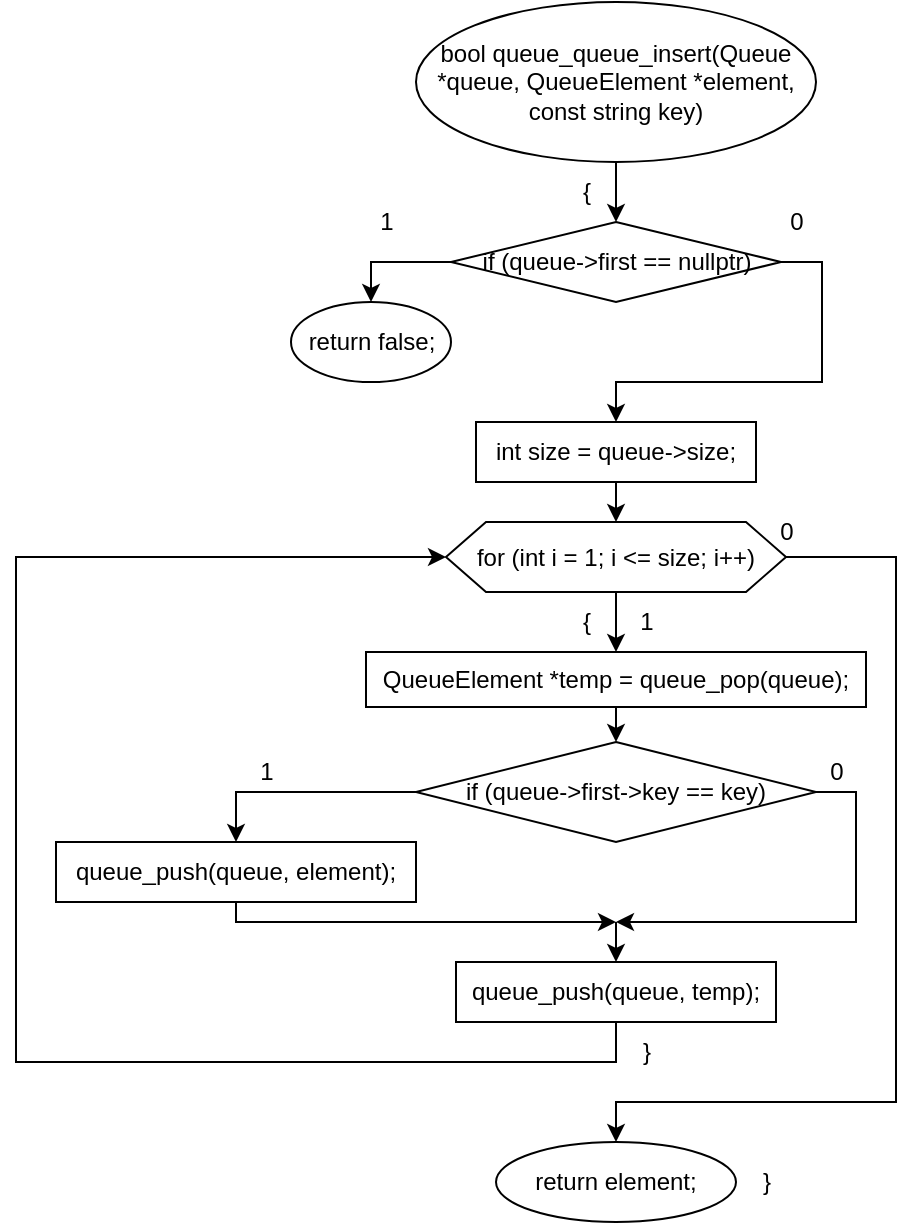 <mxfile version="20.8.16" type="device"><diagram name="Страница 1" id="aiGx9wwp8qUEFD3jTH8u"><mxGraphModel dx="1050" dy="629" grid="1" gridSize="10" guides="1" tooltips="1" connect="1" arrows="1" fold="1" page="1" pageScale="1" pageWidth="827" pageHeight="1169" math="0" shadow="0"><root><mxCell id="0"/><mxCell id="1" parent="0"/><mxCell id="v1LqQUQZn6bgv71VSz7y-2" style="edgeStyle=orthogonalEdgeStyle;rounded=0;orthogonalLoop=1;jettySize=auto;html=1;exitX=0.5;exitY=1;exitDx=0;exitDy=0;entryX=0.5;entryY=0;entryDx=0;entryDy=0;" edge="1" parent="1" source="R0GeGmpCyan6Jkqj-YRl-1" target="v1LqQUQZn6bgv71VSz7y-1"><mxGeometry relative="1" as="geometry"/></mxCell><mxCell id="R0GeGmpCyan6Jkqj-YRl-1" value="bool queue_queue_insert(Queue *queue, QueueElement *element, const string key)" style="ellipse;whiteSpace=wrap;html=1;" parent="1" vertex="1"><mxGeometry x="320" y="40" width="200" height="80" as="geometry"/></mxCell><mxCell id="v1LqQUQZn6bgv71VSz7y-7" style="edgeStyle=orthogonalEdgeStyle;rounded=0;orthogonalLoop=1;jettySize=auto;html=1;exitX=0.5;exitY=1;exitDx=0;exitDy=0;entryX=0.5;entryY=0;entryDx=0;entryDy=0;" edge="1" parent="1" source="R0GeGmpCyan6Jkqj-YRl-2" target="R0GeGmpCyan6Jkqj-YRl-7"><mxGeometry relative="1" as="geometry"/></mxCell><mxCell id="R0GeGmpCyan6Jkqj-YRl-2" value="int size = queue-&amp;gt;size;" style="whiteSpace=wrap;html=1;" parent="1" vertex="1"><mxGeometry x="350" y="250" width="140" height="30" as="geometry"/></mxCell><mxCell id="v1LqQUQZn6bgv71VSz7y-10" value="" style="edgeStyle=orthogonalEdgeStyle;rounded=0;orthogonalLoop=1;jettySize=auto;html=1;" edge="1" parent="1" source="R0GeGmpCyan6Jkqj-YRl-7" target="v1LqQUQZn6bgv71VSz7y-9"><mxGeometry relative="1" as="geometry"/></mxCell><mxCell id="v1LqQUQZn6bgv71VSz7y-25" style="edgeStyle=orthogonalEdgeStyle;rounded=0;orthogonalLoop=1;jettySize=auto;html=1;exitX=1;exitY=0.5;exitDx=0;exitDy=0;entryX=0.5;entryY=0;entryDx=0;entryDy=0;" edge="1" parent="1" source="R0GeGmpCyan6Jkqj-YRl-7" target="R0GeGmpCyan6Jkqj-YRl-21"><mxGeometry relative="1" as="geometry"><Array as="points"><mxPoint x="560" y="318"/><mxPoint x="560" y="590"/><mxPoint x="420" y="590"/></Array></mxGeometry></mxCell><mxCell id="R0GeGmpCyan6Jkqj-YRl-7" value="for (int i = 1; i &amp;lt;= size; i++)" style="shape=hexagon;perimeter=hexagonPerimeter2;whiteSpace=wrap;html=1;fixedSize=1;" parent="1" vertex="1"><mxGeometry x="335" y="300" width="170" height="35" as="geometry"/></mxCell><mxCell id="R0GeGmpCyan6Jkqj-YRl-21" value="return element;" style="ellipse;whiteSpace=wrap;html=1;" parent="1" vertex="1"><mxGeometry x="360" y="610" width="120" height="40" as="geometry"/></mxCell><mxCell id="v1LqQUQZn6bgv71VSz7y-5" style="edgeStyle=orthogonalEdgeStyle;rounded=0;orthogonalLoop=1;jettySize=auto;html=1;exitX=0;exitY=0.5;exitDx=0;exitDy=0;entryX=0.5;entryY=0;entryDx=0;entryDy=0;" edge="1" parent="1" source="v1LqQUQZn6bgv71VSz7y-1" target="v1LqQUQZn6bgv71VSz7y-4"><mxGeometry relative="1" as="geometry"/></mxCell><mxCell id="v1LqQUQZn6bgv71VSz7y-8" style="edgeStyle=orthogonalEdgeStyle;rounded=0;orthogonalLoop=1;jettySize=auto;html=1;exitX=1;exitY=0.5;exitDx=0;exitDy=0;entryX=0.5;entryY=0;entryDx=0;entryDy=0;" edge="1" parent="1" source="v1LqQUQZn6bgv71VSz7y-1" target="R0GeGmpCyan6Jkqj-YRl-2"><mxGeometry relative="1" as="geometry"><Array as="points"><mxPoint x="523" y="170"/><mxPoint x="523" y="230"/><mxPoint x="420" y="230"/></Array></mxGeometry></mxCell><mxCell id="v1LqQUQZn6bgv71VSz7y-1" value="if (queue-&amp;gt;first == nullptr)" style="rhombus;whiteSpace=wrap;html=1;" vertex="1" parent="1"><mxGeometry x="337.5" y="150" width="165" height="40" as="geometry"/></mxCell><mxCell id="v1LqQUQZn6bgv71VSz7y-3" value="{" style="text;html=1;align=center;verticalAlign=middle;resizable=0;points=[];autosize=1;strokeColor=none;fillColor=none;" vertex="1" parent="1"><mxGeometry x="390" y="120" width="30" height="30" as="geometry"/></mxCell><mxCell id="v1LqQUQZn6bgv71VSz7y-4" value="return false;" style="ellipse;whiteSpace=wrap;html=1;" vertex="1" parent="1"><mxGeometry x="257.5" y="190" width="80" height="40" as="geometry"/></mxCell><mxCell id="v1LqQUQZn6bgv71VSz7y-6" value="1" style="text;html=1;align=center;verticalAlign=middle;resizable=0;points=[];autosize=1;strokeColor=none;fillColor=none;" vertex="1" parent="1"><mxGeometry x="290" y="135" width="30" height="30" as="geometry"/></mxCell><mxCell id="v1LqQUQZn6bgv71VSz7y-14" style="edgeStyle=orthogonalEdgeStyle;rounded=0;orthogonalLoop=1;jettySize=auto;html=1;exitX=0.5;exitY=1;exitDx=0;exitDy=0;entryX=0.5;entryY=0;entryDx=0;entryDy=0;" edge="1" parent="1" source="v1LqQUQZn6bgv71VSz7y-9" target="v1LqQUQZn6bgv71VSz7y-13"><mxGeometry relative="1" as="geometry"/></mxCell><mxCell id="v1LqQUQZn6bgv71VSz7y-9" value="QueueElement *temp = queue_pop(queue);" style="whiteSpace=wrap;html=1;" vertex="1" parent="1"><mxGeometry x="295" y="365" width="250" height="27.5" as="geometry"/></mxCell><mxCell id="v1LqQUQZn6bgv71VSz7y-11" value="{" style="text;html=1;align=center;verticalAlign=middle;resizable=0;points=[];autosize=1;strokeColor=none;fillColor=none;" vertex="1" parent="1"><mxGeometry x="390" y="335" width="30" height="30" as="geometry"/></mxCell><mxCell id="v1LqQUQZn6bgv71VSz7y-12" value="1" style="text;html=1;align=center;verticalAlign=middle;resizable=0;points=[];autosize=1;strokeColor=none;fillColor=none;" vertex="1" parent="1"><mxGeometry x="420" y="335" width="30" height="30" as="geometry"/></mxCell><mxCell id="v1LqQUQZn6bgv71VSz7y-16" style="edgeStyle=orthogonalEdgeStyle;rounded=0;orthogonalLoop=1;jettySize=auto;html=1;exitX=0;exitY=0.5;exitDx=0;exitDy=0;entryX=0.5;entryY=0;entryDx=0;entryDy=0;" edge="1" parent="1" source="v1LqQUQZn6bgv71VSz7y-13" target="v1LqQUQZn6bgv71VSz7y-15"><mxGeometry relative="1" as="geometry"/></mxCell><mxCell id="v1LqQUQZn6bgv71VSz7y-18" style="edgeStyle=orthogonalEdgeStyle;rounded=0;orthogonalLoop=1;jettySize=auto;html=1;exitX=1;exitY=0.5;exitDx=0;exitDy=0;" edge="1" parent="1" source="v1LqQUQZn6bgv71VSz7y-13"><mxGeometry relative="1" as="geometry"><mxPoint x="420" y="500" as="targetPoint"/><Array as="points"><mxPoint x="540" y="435"/><mxPoint x="540" y="500"/></Array></mxGeometry></mxCell><mxCell id="v1LqQUQZn6bgv71VSz7y-13" value="if (queue-&amp;gt;first-&amp;gt;key == key)" style="rhombus;whiteSpace=wrap;html=1;" vertex="1" parent="1"><mxGeometry x="320" y="410" width="200" height="50" as="geometry"/></mxCell><mxCell id="v1LqQUQZn6bgv71VSz7y-17" style="edgeStyle=orthogonalEdgeStyle;rounded=0;orthogonalLoop=1;jettySize=auto;html=1;exitX=0.5;exitY=1;exitDx=0;exitDy=0;" edge="1" parent="1" source="v1LqQUQZn6bgv71VSz7y-15"><mxGeometry relative="1" as="geometry"><mxPoint x="420" y="500" as="targetPoint"/><Array as="points"><mxPoint x="230" y="500"/></Array></mxGeometry></mxCell><mxCell id="v1LqQUQZn6bgv71VSz7y-15" value="queue_push(queue, element);" style="whiteSpace=wrap;html=1;" vertex="1" parent="1"><mxGeometry x="140" y="460" width="180" height="30" as="geometry"/></mxCell><mxCell id="v1LqQUQZn6bgv71VSz7y-19" value="" style="endArrow=classic;html=1;rounded=0;entryX=0.5;entryY=0;entryDx=0;entryDy=0;" edge="1" parent="1" target="v1LqQUQZn6bgv71VSz7y-20"><mxGeometry width="50" height="50" relative="1" as="geometry"><mxPoint x="420" y="500" as="sourcePoint"/><mxPoint x="440" y="400" as="targetPoint"/></mxGeometry></mxCell><mxCell id="v1LqQUQZn6bgv71VSz7y-21" style="edgeStyle=orthogonalEdgeStyle;rounded=0;orthogonalLoop=1;jettySize=auto;html=1;exitX=0.5;exitY=1;exitDx=0;exitDy=0;entryX=0;entryY=0.5;entryDx=0;entryDy=0;" edge="1" parent="1" source="v1LqQUQZn6bgv71VSz7y-20" target="R0GeGmpCyan6Jkqj-YRl-7"><mxGeometry relative="1" as="geometry"><Array as="points"><mxPoint x="420" y="570"/><mxPoint x="120" y="570"/><mxPoint x="120" y="318"/></Array></mxGeometry></mxCell><mxCell id="v1LqQUQZn6bgv71VSz7y-20" value="queue_push(queue, temp);" style="whiteSpace=wrap;html=1;" vertex="1" parent="1"><mxGeometry x="340" y="520" width="160" height="30" as="geometry"/></mxCell><mxCell id="v1LqQUQZn6bgv71VSz7y-22" value="}" style="text;html=1;align=center;verticalAlign=middle;resizable=0;points=[];autosize=1;strokeColor=none;fillColor=none;" vertex="1" parent="1"><mxGeometry x="420" y="550" width="30" height="30" as="geometry"/></mxCell><mxCell id="v1LqQUQZn6bgv71VSz7y-23" value="0" style="text;html=1;align=center;verticalAlign=middle;resizable=0;points=[];autosize=1;strokeColor=none;fillColor=none;" vertex="1" parent="1"><mxGeometry x="515" y="410" width="30" height="30" as="geometry"/></mxCell><mxCell id="v1LqQUQZn6bgv71VSz7y-24" value="1" style="text;html=1;align=center;verticalAlign=middle;resizable=0;points=[];autosize=1;strokeColor=none;fillColor=none;" vertex="1" parent="1"><mxGeometry x="230" y="410" width="30" height="30" as="geometry"/></mxCell><mxCell id="v1LqQUQZn6bgv71VSz7y-27" value="0" style="text;html=1;align=center;verticalAlign=middle;resizable=0;points=[];autosize=1;strokeColor=none;fillColor=none;" vertex="1" parent="1"><mxGeometry x="490" y="290" width="30" height="30" as="geometry"/></mxCell><mxCell id="v1LqQUQZn6bgv71VSz7y-29" value="}" style="text;html=1;align=center;verticalAlign=middle;resizable=0;points=[];autosize=1;strokeColor=none;fillColor=none;" vertex="1" parent="1"><mxGeometry x="480" y="615" width="30" height="30" as="geometry"/></mxCell><mxCell id="v1LqQUQZn6bgv71VSz7y-30" value="0" style="text;html=1;align=center;verticalAlign=middle;resizable=0;points=[];autosize=1;strokeColor=none;fillColor=none;" vertex="1" parent="1"><mxGeometry x="495" y="135" width="30" height="30" as="geometry"/></mxCell></root></mxGraphModel></diagram></mxfile>